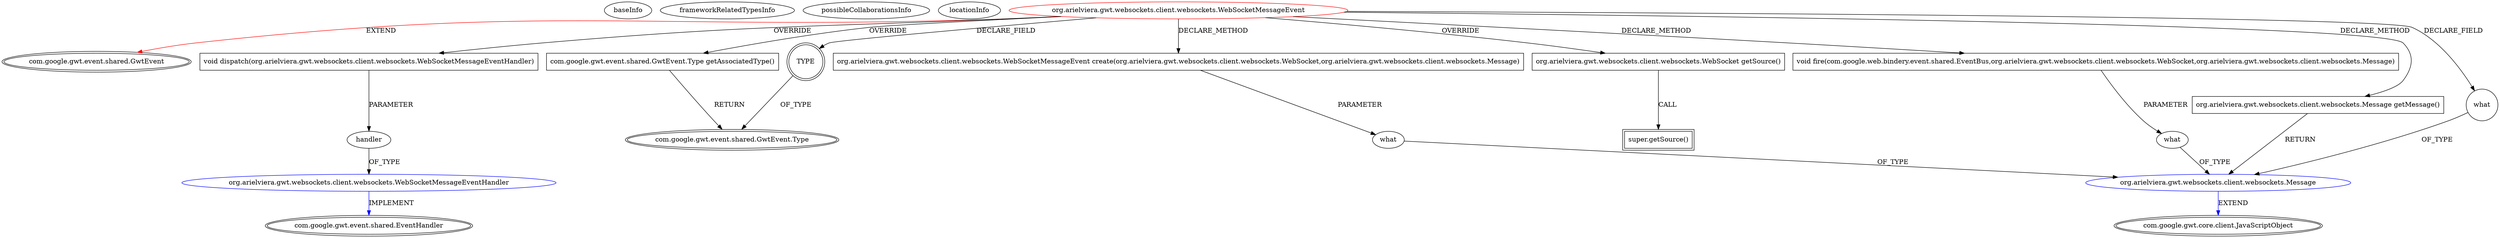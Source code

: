 digraph {
baseInfo[graphId=783,category="extension_graph",isAnonymous=false,possibleRelation=true]
frameworkRelatedTypesInfo[0="com.google.gwt.event.shared.GwtEvent"]
possibleCollaborationsInfo[0="783~CLIENT_METHOD_DECLARATION-RETURN_TYPE-CLIENT_METHOD_DECLARATION-PARAMETER_DECLARATION-CLIENT_METHOD_DECLARATION-PARAMETER_DECLARATION-FIELD_DECLARATION-~com.google.gwt.event.shared.GwtEvent ~com.google.gwt.core.client.JavaScriptObject ~false~false",1="783~OVERRIDING_METHOD_DECLARATION-PARAMETER_DECLARATION-~com.google.gwt.event.shared.GwtEvent ~com.google.gwt.event.shared.EventHandler ~false~false"]
locationInfo[projectName="aviera-websockets-gwtready",filePath="/aviera-websockets-gwtready/websockets-gwtready-master/src/org/arielviera/gwt/websockets/client/websockets/WebSocketMessageEvent.java",contextSignature="WebSocketMessageEvent",graphId="783"]
0[label="org.arielviera.gwt.websockets.client.websockets.WebSocketMessageEvent",vertexType="ROOT_CLIENT_CLASS_DECLARATION",isFrameworkType=false,color=red]
1[label="com.google.gwt.event.shared.GwtEvent",vertexType="FRAMEWORK_CLASS_TYPE",isFrameworkType=true,peripheries=2]
2[label="TYPE",vertexType="FIELD_DECLARATION",isFrameworkType=true,peripheries=2,shape=circle]
3[label="com.google.gwt.event.shared.GwtEvent.Type",vertexType="FRAMEWORK_CLASS_TYPE",isFrameworkType=true,peripheries=2]
4[label="what",vertexType="FIELD_DECLARATION",isFrameworkType=false,shape=circle]
5[label="org.arielviera.gwt.websockets.client.websockets.Message",vertexType="REFERENCE_CLIENT_CLASS_DECLARATION",isFrameworkType=false,color=blue]
6[label="com.google.gwt.core.client.JavaScriptObject",vertexType="FRAMEWORK_CLASS_TYPE",isFrameworkType=true,peripheries=2]
7[label="com.google.gwt.event.shared.GwtEvent.Type getAssociatedType()",vertexType="OVERRIDING_METHOD_DECLARATION",isFrameworkType=false,shape=box]
9[label="void dispatch(org.arielviera.gwt.websockets.client.websockets.WebSocketMessageEventHandler)",vertexType="OVERRIDING_METHOD_DECLARATION",isFrameworkType=false,shape=box]
10[label="handler",vertexType="PARAMETER_DECLARATION",isFrameworkType=false]
11[label="org.arielviera.gwt.websockets.client.websockets.WebSocketMessageEventHandler",vertexType="REFERENCE_CLIENT_CLASS_DECLARATION",isFrameworkType=false,color=blue]
12[label="com.google.gwt.event.shared.EventHandler",vertexType="FRAMEWORK_INTERFACE_TYPE",isFrameworkType=true,peripheries=2]
13[label="org.arielviera.gwt.websockets.client.websockets.WebSocket getSource()",vertexType="OVERRIDING_METHOD_DECLARATION",isFrameworkType=false,shape=box]
14[label="super.getSource()",vertexType="SUPER_CALL",isFrameworkType=true,peripheries=2,shape=box]
15[label="org.arielviera.gwt.websockets.client.websockets.WebSocketMessageEvent create(org.arielviera.gwt.websockets.client.websockets.WebSocket,org.arielviera.gwt.websockets.client.websockets.Message)",vertexType="CLIENT_METHOD_DECLARATION",isFrameworkType=false,shape=box]
16[label="what",vertexType="PARAMETER_DECLARATION",isFrameworkType=false]
18[label="void fire(com.google.web.bindery.event.shared.EventBus,org.arielviera.gwt.websockets.client.websockets.WebSocket,org.arielviera.gwt.websockets.client.websockets.Message)",vertexType="CLIENT_METHOD_DECLARATION",isFrameworkType=false,shape=box]
19[label="what",vertexType="PARAMETER_DECLARATION",isFrameworkType=false]
21[label="org.arielviera.gwt.websockets.client.websockets.Message getMessage()",vertexType="CLIENT_METHOD_DECLARATION",isFrameworkType=false,shape=box]
0->1[label="EXTEND",color=red]
0->2[label="DECLARE_FIELD"]
2->3[label="OF_TYPE"]
0->4[label="DECLARE_FIELD"]
5->6[label="EXTEND",color=blue]
4->5[label="OF_TYPE"]
0->7[label="OVERRIDE"]
7->3[label="RETURN"]
0->9[label="OVERRIDE"]
11->12[label="IMPLEMENT",color=blue]
10->11[label="OF_TYPE"]
9->10[label="PARAMETER"]
0->13[label="OVERRIDE"]
13->14[label="CALL"]
0->15[label="DECLARE_METHOD"]
16->5[label="OF_TYPE"]
15->16[label="PARAMETER"]
0->18[label="DECLARE_METHOD"]
19->5[label="OF_TYPE"]
18->19[label="PARAMETER"]
0->21[label="DECLARE_METHOD"]
21->5[label="RETURN"]
}
